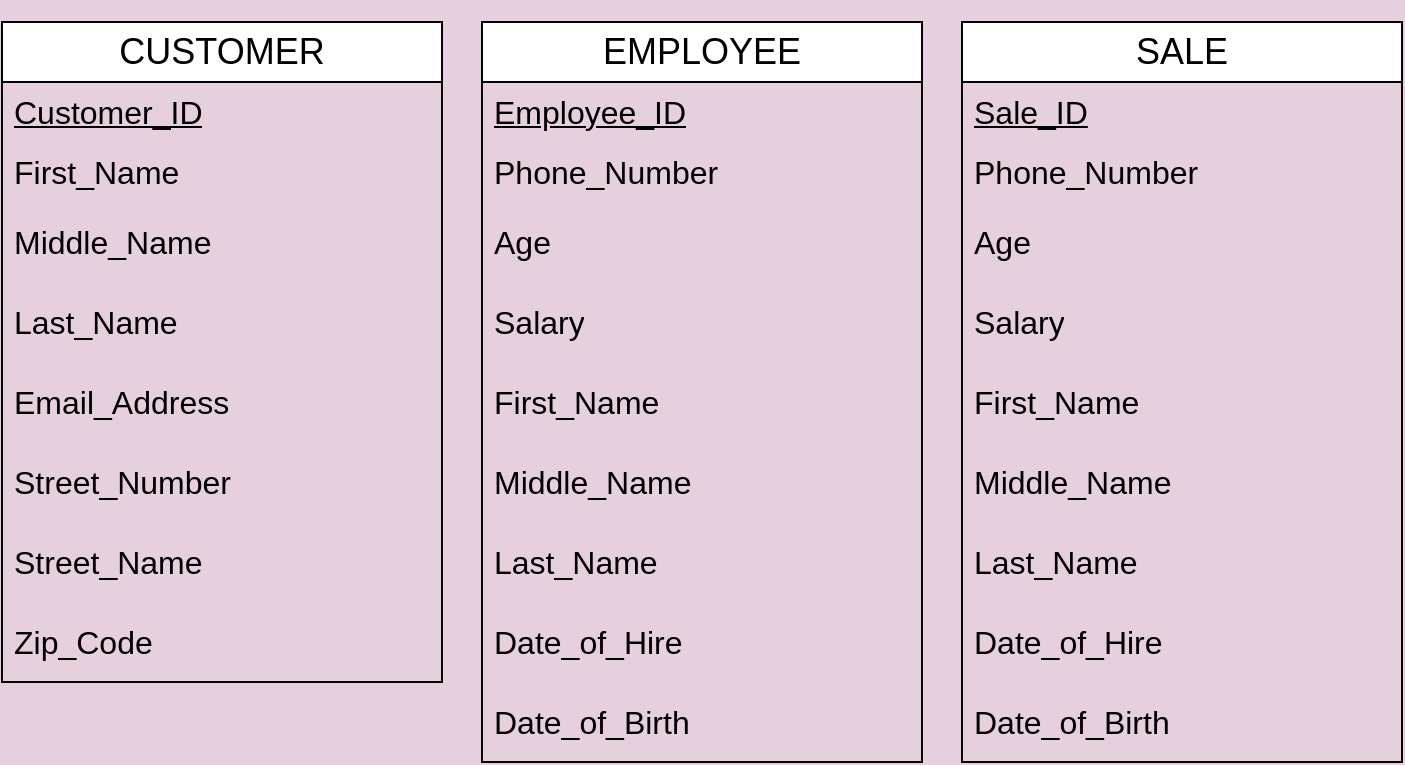 <mxfile version="28.0.7">
  <diagram name="Page-1" id="mSBDL2XkNeczMF_-u8jz">
    <mxGraphModel dx="872" dy="1300" grid="1" gridSize="10" guides="1" tooltips="1" connect="1" arrows="1" fold="1" page="1" pageScale="1" pageWidth="1169" pageHeight="827" background="#E6D0DE" math="0" shadow="0">
      <root>
        <mxCell id="0" />
        <mxCell id="1" parent="0" />
        <mxCell id="dGs_UfOaDdk_Gln0rLEa-6" value="&lt;h2 style=&quot;&quot;&gt;&lt;span style=&quot;font-weight: normal;&quot;&gt;&lt;font style=&quot;color: rgb(0, 0, 0);&quot;&gt;CUSTOMER&lt;/font&gt;&lt;/span&gt;&lt;/h2&gt;" style="swimlane;fontStyle=0;childLayout=stackLayout;horizontal=1;startSize=30;horizontalStack=0;resizeParent=1;resizeParentMax=0;resizeLast=0;collapsible=1;marginBottom=0;whiteSpace=wrap;html=1;" parent="1" vertex="1">
          <mxGeometry x="100" y="-90" width="220" height="330" as="geometry" />
        </mxCell>
        <mxCell id="dGs_UfOaDdk_Gln0rLEa-7" value="&lt;u style=&quot;text-align: center;&quot;&gt;&lt;font style=&quot;font-size: 16px;&quot;&gt;Customer_ID&lt;/font&gt;&lt;/u&gt;" style="text;strokeColor=none;fillColor=none;align=left;verticalAlign=middle;spacingLeft=4;spacingRight=4;overflow=hidden;points=[[0,0.5],[1,0.5]];portConstraint=eastwest;rotatable=0;whiteSpace=wrap;html=1;" parent="dGs_UfOaDdk_Gln0rLEa-6" vertex="1">
          <mxGeometry y="30" width="220" height="30" as="geometry" />
        </mxCell>
        <mxCell id="dGs_UfOaDdk_Gln0rLEa-8" value="&lt;span style=&quot;font-size: 16px; text-align: center;&quot;&gt;First_Name&lt;/span&gt;" style="text;strokeColor=none;fillColor=none;align=left;verticalAlign=middle;spacingLeft=4;spacingRight=4;overflow=hidden;points=[[0,0.5],[1,0.5]];portConstraint=eastwest;rotatable=0;whiteSpace=wrap;html=1;" parent="dGs_UfOaDdk_Gln0rLEa-6" vertex="1">
          <mxGeometry y="60" width="220" height="30" as="geometry" />
        </mxCell>
        <mxCell id="dGs_UfOaDdk_Gln0rLEa-9" value="&lt;div style=&quot;text-align: center;&quot;&gt;&lt;span style=&quot;font-size: 16px;&quot;&gt;Middle_Name&lt;/span&gt;&lt;/div&gt;" style="text;strokeColor=none;fillColor=none;align=left;verticalAlign=middle;spacingLeft=4;spacingRight=4;overflow=hidden;points=[[0,0.5],[1,0.5]];portConstraint=eastwest;rotatable=0;whiteSpace=wrap;html=1;" parent="dGs_UfOaDdk_Gln0rLEa-6" vertex="1">
          <mxGeometry y="90" width="220" height="40" as="geometry" />
        </mxCell>
        <mxCell id="dGs_UfOaDdk_Gln0rLEa-23" value="&lt;div style=&quot;text-align: center;&quot;&gt;&lt;span style=&quot;font-size: 16px;&quot;&gt;Last_Name&lt;/span&gt;&lt;/div&gt;" style="text;strokeColor=none;fillColor=none;align=left;verticalAlign=middle;spacingLeft=4;spacingRight=4;overflow=hidden;points=[[0,0.5],[1,0.5]];portConstraint=eastwest;rotatable=0;whiteSpace=wrap;html=1;" parent="dGs_UfOaDdk_Gln0rLEa-6" vertex="1">
          <mxGeometry y="130" width="220" height="40" as="geometry" />
        </mxCell>
        <mxCell id="dGs_UfOaDdk_Gln0rLEa-24" value="&lt;div style=&quot;text-align: center;&quot;&gt;&lt;span style=&quot;font-size: 16px;&quot;&gt;Email_Address&lt;/span&gt;&lt;/div&gt;" style="text;strokeColor=none;fillColor=none;align=left;verticalAlign=middle;spacingLeft=4;spacingRight=4;overflow=hidden;points=[[0,0.5],[1,0.5]];portConstraint=eastwest;rotatable=0;whiteSpace=wrap;html=1;" parent="dGs_UfOaDdk_Gln0rLEa-6" vertex="1">
          <mxGeometry y="170" width="220" height="40" as="geometry" />
        </mxCell>
        <mxCell id="dGs_UfOaDdk_Gln0rLEa-25" value="&lt;div style=&quot;text-align: center;&quot;&gt;&lt;span style=&quot;font-size: 16px;&quot;&gt;Street_Number&lt;/span&gt;&lt;/div&gt;" style="text;strokeColor=none;fillColor=none;align=left;verticalAlign=middle;spacingLeft=4;spacingRight=4;overflow=hidden;points=[[0,0.5],[1,0.5]];portConstraint=eastwest;rotatable=0;whiteSpace=wrap;html=1;" parent="dGs_UfOaDdk_Gln0rLEa-6" vertex="1">
          <mxGeometry y="210" width="220" height="40" as="geometry" />
        </mxCell>
        <mxCell id="dGs_UfOaDdk_Gln0rLEa-26" value="&lt;div style=&quot;text-align: center;&quot;&gt;&lt;span style=&quot;font-size: 16px;&quot;&gt;Street_Name&lt;/span&gt;&lt;/div&gt;" style="text;strokeColor=none;fillColor=none;align=left;verticalAlign=middle;spacingLeft=4;spacingRight=4;overflow=hidden;points=[[0,0.5],[1,0.5]];portConstraint=eastwest;rotatable=0;whiteSpace=wrap;html=1;" parent="dGs_UfOaDdk_Gln0rLEa-6" vertex="1">
          <mxGeometry y="250" width="220" height="40" as="geometry" />
        </mxCell>
        <mxCell id="dGs_UfOaDdk_Gln0rLEa-27" value="&lt;div style=&quot;text-align: center;&quot;&gt;&lt;span style=&quot;font-size: 16px;&quot;&gt;Zip_Code&lt;/span&gt;&lt;/div&gt;" style="text;strokeColor=none;fillColor=none;align=left;verticalAlign=middle;spacingLeft=4;spacingRight=4;overflow=hidden;points=[[0,0.5],[1,0.5]];portConstraint=eastwest;rotatable=0;whiteSpace=wrap;html=1;" parent="dGs_UfOaDdk_Gln0rLEa-6" vertex="1">
          <mxGeometry y="290" width="220" height="40" as="geometry" />
        </mxCell>
        <mxCell id="dGs_UfOaDdk_Gln0rLEa-32" value="&lt;h2 style=&quot;&quot;&gt;&lt;span style=&quot;font-weight: 400;&quot;&gt;EMPLOYEE&lt;/span&gt;&lt;/h2&gt;" style="swimlane;fontStyle=0;childLayout=stackLayout;horizontal=1;startSize=30;horizontalStack=0;resizeParent=1;resizeParentMax=0;resizeLast=0;collapsible=1;marginBottom=0;whiteSpace=wrap;html=1;" parent="1" vertex="1">
          <mxGeometry x="340" y="-90" width="220" height="370" as="geometry" />
        </mxCell>
        <mxCell id="dGs_UfOaDdk_Gln0rLEa-33" value="&lt;div style=&quot;text-align: center;&quot;&gt;&lt;span style=&quot;background-color: transparent; color: light-dark(rgb(0, 0, 0), rgb(255, 255, 255)); font-size: 16px;&quot;&gt;&lt;u&gt;Employee_ID&lt;/u&gt;&lt;/span&gt;&lt;/div&gt;" style="text;strokeColor=none;fillColor=none;align=left;verticalAlign=middle;spacingLeft=4;spacingRight=4;overflow=hidden;points=[[0,0.5],[1,0.5]];portConstraint=eastwest;rotatable=0;whiteSpace=wrap;html=1;" parent="dGs_UfOaDdk_Gln0rLEa-32" vertex="1">
          <mxGeometry y="30" width="220" height="30" as="geometry" />
        </mxCell>
        <mxCell id="dGs_UfOaDdk_Gln0rLEa-34" value="&lt;div style=&quot;text-align: center;&quot;&gt;&lt;span style=&quot;background-color: transparent; color: light-dark(rgb(0, 0, 0), rgb(255, 255, 255)); font-size: 16px;&quot;&gt;Phone_Number&lt;/span&gt;&lt;/div&gt;" style="text;strokeColor=none;fillColor=none;align=left;verticalAlign=middle;spacingLeft=4;spacingRight=4;overflow=hidden;points=[[0,0.5],[1,0.5]];portConstraint=eastwest;rotatable=0;whiteSpace=wrap;html=1;" parent="dGs_UfOaDdk_Gln0rLEa-32" vertex="1">
          <mxGeometry y="60" width="220" height="30" as="geometry" />
        </mxCell>
        <mxCell id="dGs_UfOaDdk_Gln0rLEa-35" value="&lt;div style=&quot;text-align: center;&quot;&gt;&lt;span style=&quot;font-size: 16px;&quot;&gt;Age&lt;/span&gt;&lt;/div&gt;" style="text;strokeColor=none;fillColor=none;align=left;verticalAlign=middle;spacingLeft=4;spacingRight=4;overflow=hidden;points=[[0,0.5],[1,0.5]];portConstraint=eastwest;rotatable=0;whiteSpace=wrap;html=1;" parent="dGs_UfOaDdk_Gln0rLEa-32" vertex="1">
          <mxGeometry y="90" width="220" height="40" as="geometry" />
        </mxCell>
        <mxCell id="dGs_UfOaDdk_Gln0rLEa-36" value="&lt;div style=&quot;text-align: center;&quot;&gt;&lt;span style=&quot;font-size: 16px;&quot;&gt;Salary&lt;/span&gt;&lt;/div&gt;" style="text;strokeColor=none;fillColor=none;align=left;verticalAlign=middle;spacingLeft=4;spacingRight=4;overflow=hidden;points=[[0,0.5],[1,0.5]];portConstraint=eastwest;rotatable=0;whiteSpace=wrap;html=1;" parent="dGs_UfOaDdk_Gln0rLEa-32" vertex="1">
          <mxGeometry y="130" width="220" height="40" as="geometry" />
        </mxCell>
        <mxCell id="dGs_UfOaDdk_Gln0rLEa-37" value="&lt;div style=&quot;text-align: center;&quot;&gt;&lt;span style=&quot;font-size: 16px;&quot;&gt;First_Name&lt;/span&gt;&lt;/div&gt;" style="text;strokeColor=none;fillColor=none;align=left;verticalAlign=middle;spacingLeft=4;spacingRight=4;overflow=hidden;points=[[0,0.5],[1,0.5]];portConstraint=eastwest;rotatable=0;whiteSpace=wrap;html=1;" parent="dGs_UfOaDdk_Gln0rLEa-32" vertex="1">
          <mxGeometry y="170" width="220" height="40" as="geometry" />
        </mxCell>
        <mxCell id="dGs_UfOaDdk_Gln0rLEa-38" value="&lt;div style=&quot;text-align: center;&quot;&gt;&lt;span style=&quot;font-size: 16px;&quot;&gt;Middle_Name&lt;/span&gt;&lt;/div&gt;" style="text;strokeColor=none;fillColor=none;align=left;verticalAlign=middle;spacingLeft=4;spacingRight=4;overflow=hidden;points=[[0,0.5],[1,0.5]];portConstraint=eastwest;rotatable=0;whiteSpace=wrap;html=1;" parent="dGs_UfOaDdk_Gln0rLEa-32" vertex="1">
          <mxGeometry y="210" width="220" height="40" as="geometry" />
        </mxCell>
        <mxCell id="dGs_UfOaDdk_Gln0rLEa-39" value="&lt;div style=&quot;text-align: center;&quot;&gt;&lt;span style=&quot;font-size: 16px;&quot;&gt;Last_Name&lt;/span&gt;&lt;/div&gt;" style="text;strokeColor=none;fillColor=none;align=left;verticalAlign=middle;spacingLeft=4;spacingRight=4;overflow=hidden;points=[[0,0.5],[1,0.5]];portConstraint=eastwest;rotatable=0;whiteSpace=wrap;html=1;" parent="dGs_UfOaDdk_Gln0rLEa-32" vertex="1">
          <mxGeometry y="250" width="220" height="40" as="geometry" />
        </mxCell>
        <mxCell id="dGs_UfOaDdk_Gln0rLEa-40" value="&lt;div style=&quot;text-align: center;&quot;&gt;&lt;span style=&quot;font-size: 16px;&quot;&gt;Date_of_Hire&lt;/span&gt;&lt;/div&gt;" style="text;strokeColor=none;fillColor=none;align=left;verticalAlign=middle;spacingLeft=4;spacingRight=4;overflow=hidden;points=[[0,0.5],[1,0.5]];portConstraint=eastwest;rotatable=0;whiteSpace=wrap;html=1;" parent="dGs_UfOaDdk_Gln0rLEa-32" vertex="1">
          <mxGeometry y="290" width="220" height="40" as="geometry" />
        </mxCell>
        <mxCell id="dGs_UfOaDdk_Gln0rLEa-42" value="&lt;div style=&quot;text-align: center;&quot;&gt;&lt;span style=&quot;font-size: 16px;&quot;&gt;Date_of_Birth&lt;/span&gt;&lt;/div&gt;" style="text;strokeColor=none;fillColor=none;align=left;verticalAlign=middle;spacingLeft=4;spacingRight=4;overflow=hidden;points=[[0,0.5],[1,0.5]];portConstraint=eastwest;rotatable=0;whiteSpace=wrap;html=1;" parent="dGs_UfOaDdk_Gln0rLEa-32" vertex="1">
          <mxGeometry y="330" width="220" height="40" as="geometry" />
        </mxCell>
        <mxCell id="dGs_UfOaDdk_Gln0rLEa-46" value="&lt;h2 style=&quot;&quot;&gt;&lt;span style=&quot;font-weight: 400;&quot;&gt;SALE&lt;/span&gt;&lt;/h2&gt;" style="swimlane;fontStyle=0;childLayout=stackLayout;horizontal=1;startSize=30;horizontalStack=0;resizeParent=1;resizeParentMax=0;resizeLast=0;collapsible=1;marginBottom=0;whiteSpace=wrap;html=1;" parent="1" vertex="1">
          <mxGeometry x="580" y="-90" width="220" height="370" as="geometry" />
        </mxCell>
        <mxCell id="dGs_UfOaDdk_Gln0rLEa-47" value="&lt;div style=&quot;text-align: center;&quot;&gt;&lt;span style=&quot;font-size: 16px;&quot;&gt;&lt;u&gt;Sale_ID&lt;/u&gt;&lt;/span&gt;&lt;/div&gt;" style="text;strokeColor=none;fillColor=none;align=left;verticalAlign=middle;spacingLeft=4;spacingRight=4;overflow=hidden;points=[[0,0.5],[1,0.5]];portConstraint=eastwest;rotatable=0;whiteSpace=wrap;html=1;" parent="dGs_UfOaDdk_Gln0rLEa-46" vertex="1">
          <mxGeometry y="30" width="220" height="30" as="geometry" />
        </mxCell>
        <mxCell id="dGs_UfOaDdk_Gln0rLEa-48" value="&lt;div style=&quot;text-align: center;&quot;&gt;&lt;span style=&quot;background-color: transparent; color: light-dark(rgb(0, 0, 0), rgb(255, 255, 255)); font-size: 16px;&quot;&gt;Phone_Number&lt;/span&gt;&lt;/div&gt;" style="text;strokeColor=none;fillColor=none;align=left;verticalAlign=middle;spacingLeft=4;spacingRight=4;overflow=hidden;points=[[0,0.5],[1,0.5]];portConstraint=eastwest;rotatable=0;whiteSpace=wrap;html=1;" parent="dGs_UfOaDdk_Gln0rLEa-46" vertex="1">
          <mxGeometry y="60" width="220" height="30" as="geometry" />
        </mxCell>
        <mxCell id="dGs_UfOaDdk_Gln0rLEa-49" value="&lt;div style=&quot;text-align: center;&quot;&gt;&lt;span style=&quot;font-size: 16px;&quot;&gt;Age&lt;/span&gt;&lt;/div&gt;" style="text;strokeColor=none;fillColor=none;align=left;verticalAlign=middle;spacingLeft=4;spacingRight=4;overflow=hidden;points=[[0,0.5],[1,0.5]];portConstraint=eastwest;rotatable=0;whiteSpace=wrap;html=1;" parent="dGs_UfOaDdk_Gln0rLEa-46" vertex="1">
          <mxGeometry y="90" width="220" height="40" as="geometry" />
        </mxCell>
        <mxCell id="dGs_UfOaDdk_Gln0rLEa-50" value="&lt;div style=&quot;text-align: center;&quot;&gt;&lt;span style=&quot;font-size: 16px;&quot;&gt;Salary&lt;/span&gt;&lt;/div&gt;" style="text;strokeColor=none;fillColor=none;align=left;verticalAlign=middle;spacingLeft=4;spacingRight=4;overflow=hidden;points=[[0,0.5],[1,0.5]];portConstraint=eastwest;rotatable=0;whiteSpace=wrap;html=1;" parent="dGs_UfOaDdk_Gln0rLEa-46" vertex="1">
          <mxGeometry y="130" width="220" height="40" as="geometry" />
        </mxCell>
        <mxCell id="dGs_UfOaDdk_Gln0rLEa-51" value="&lt;div style=&quot;text-align: center;&quot;&gt;&lt;span style=&quot;font-size: 16px;&quot;&gt;First_Name&lt;/span&gt;&lt;/div&gt;" style="text;strokeColor=none;fillColor=none;align=left;verticalAlign=middle;spacingLeft=4;spacingRight=4;overflow=hidden;points=[[0,0.5],[1,0.5]];portConstraint=eastwest;rotatable=0;whiteSpace=wrap;html=1;" parent="dGs_UfOaDdk_Gln0rLEa-46" vertex="1">
          <mxGeometry y="170" width="220" height="40" as="geometry" />
        </mxCell>
        <mxCell id="dGs_UfOaDdk_Gln0rLEa-52" value="&lt;div style=&quot;text-align: center;&quot;&gt;&lt;span style=&quot;font-size: 16px;&quot;&gt;Middle_Name&lt;/span&gt;&lt;/div&gt;" style="text;strokeColor=none;fillColor=none;align=left;verticalAlign=middle;spacingLeft=4;spacingRight=4;overflow=hidden;points=[[0,0.5],[1,0.5]];portConstraint=eastwest;rotatable=0;whiteSpace=wrap;html=1;" parent="dGs_UfOaDdk_Gln0rLEa-46" vertex="1">
          <mxGeometry y="210" width="220" height="40" as="geometry" />
        </mxCell>
        <mxCell id="dGs_UfOaDdk_Gln0rLEa-53" value="&lt;div style=&quot;text-align: center;&quot;&gt;&lt;span style=&quot;font-size: 16px;&quot;&gt;Last_Name&lt;/span&gt;&lt;/div&gt;" style="text;strokeColor=none;fillColor=none;align=left;verticalAlign=middle;spacingLeft=4;spacingRight=4;overflow=hidden;points=[[0,0.5],[1,0.5]];portConstraint=eastwest;rotatable=0;whiteSpace=wrap;html=1;" parent="dGs_UfOaDdk_Gln0rLEa-46" vertex="1">
          <mxGeometry y="250" width="220" height="40" as="geometry" />
        </mxCell>
        <mxCell id="dGs_UfOaDdk_Gln0rLEa-54" value="&lt;div style=&quot;text-align: center;&quot;&gt;&lt;span style=&quot;font-size: 16px;&quot;&gt;Date_of_Hire&lt;/span&gt;&lt;/div&gt;" style="text;strokeColor=none;fillColor=none;align=left;verticalAlign=middle;spacingLeft=4;spacingRight=4;overflow=hidden;points=[[0,0.5],[1,0.5]];portConstraint=eastwest;rotatable=0;whiteSpace=wrap;html=1;" parent="dGs_UfOaDdk_Gln0rLEa-46" vertex="1">
          <mxGeometry y="290" width="220" height="40" as="geometry" />
        </mxCell>
        <mxCell id="dGs_UfOaDdk_Gln0rLEa-55" value="&lt;div style=&quot;text-align: center;&quot;&gt;&lt;span style=&quot;font-size: 16px;&quot;&gt;Date_of_Birth&lt;/span&gt;&lt;/div&gt;" style="text;strokeColor=none;fillColor=none;align=left;verticalAlign=middle;spacingLeft=4;spacingRight=4;overflow=hidden;points=[[0,0.5],[1,0.5]];portConstraint=eastwest;rotatable=0;whiteSpace=wrap;html=1;" parent="dGs_UfOaDdk_Gln0rLEa-46" vertex="1">
          <mxGeometry y="330" width="220" height="40" as="geometry" />
        </mxCell>
      </root>
    </mxGraphModel>
  </diagram>
</mxfile>
